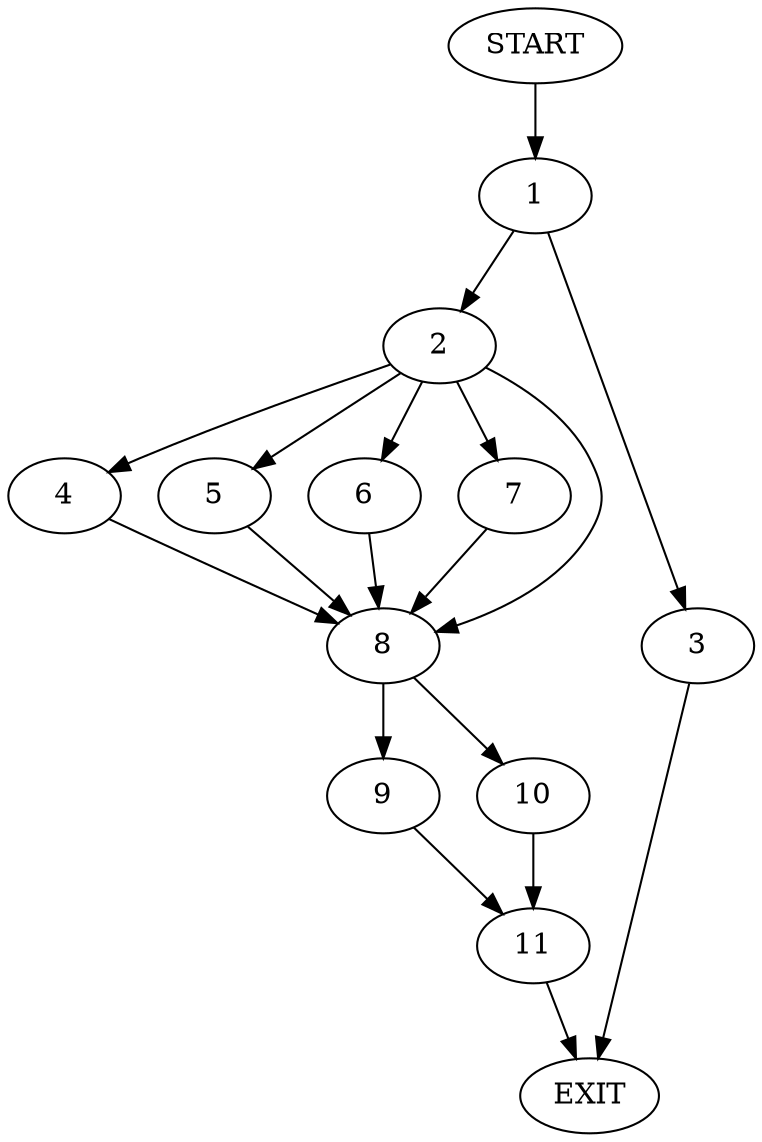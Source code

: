 digraph {
0 [label="START"]
12 [label="EXIT"]
0 -> 1
1 -> 2
1 -> 3
3 -> 12
2 -> 4
2 -> 5
2 -> 6
2 -> 7
2 -> 8
8 -> 9
8 -> 10
6 -> 8
4 -> 8
7 -> 8
5 -> 8
9 -> 11
10 -> 11
11 -> 12
}
